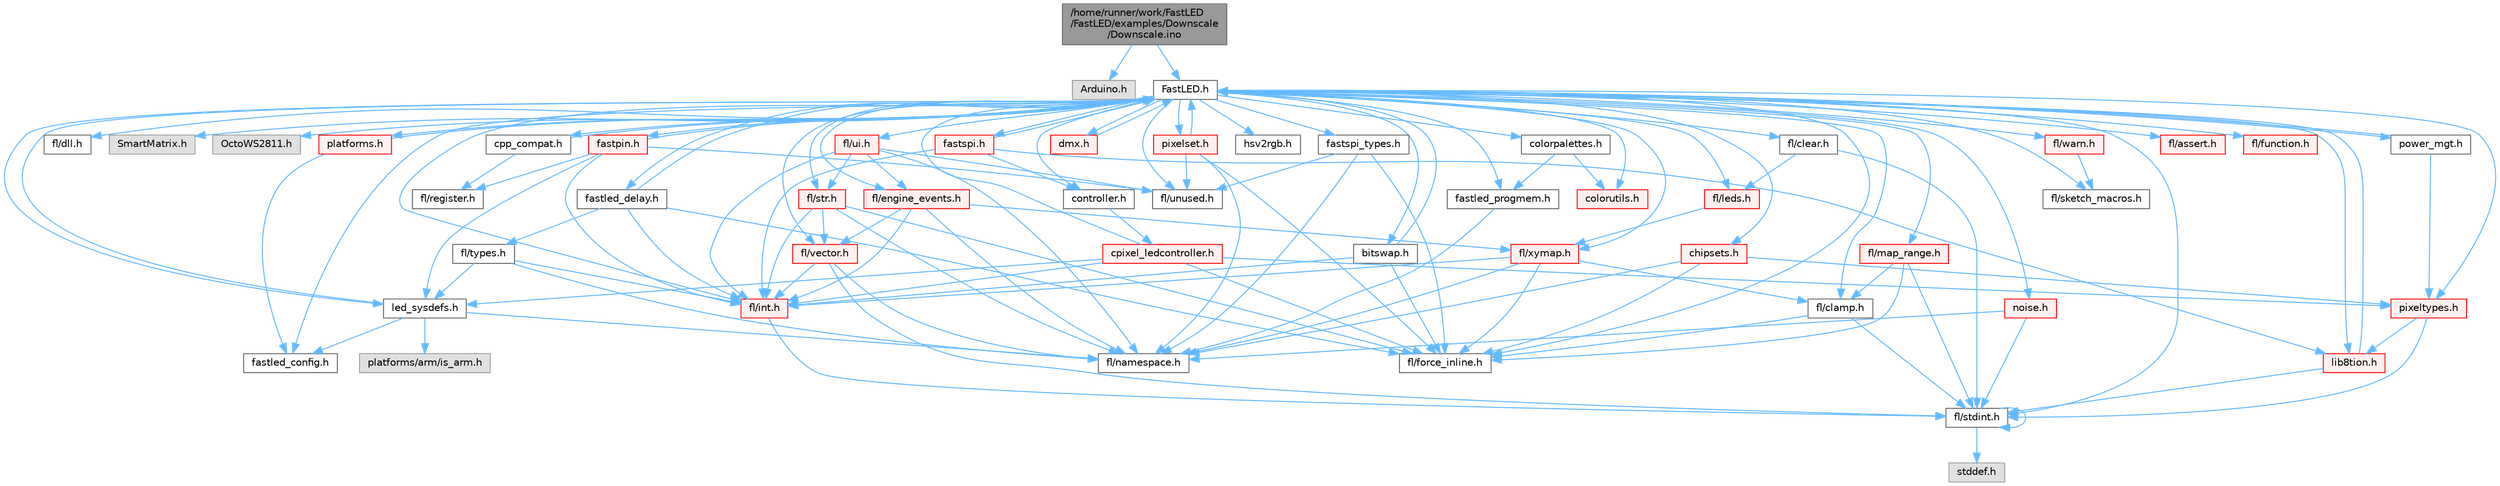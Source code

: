 digraph "/home/runner/work/FastLED/FastLED/examples/Downscale/Downscale.ino"
{
 // INTERACTIVE_SVG=YES
 // LATEX_PDF_SIZE
  bgcolor="transparent";
  edge [fontname=Helvetica,fontsize=10,labelfontname=Helvetica,labelfontsize=10];
  node [fontname=Helvetica,fontsize=10,shape=box,height=0.2,width=0.4];
  Node1 [id="Node000001",label="/home/runner/work/FastLED\l/FastLED/examples/Downscale\l/Downscale.ino",height=0.2,width=0.4,color="gray40", fillcolor="grey60", style="filled", fontcolor="black",tooltip=" "];
  Node1 -> Node2 [id="edge1_Node000001_Node000002",color="steelblue1",style="solid",tooltip=" "];
  Node2 [id="Node000002",label="Arduino.h",height=0.2,width=0.4,color="grey60", fillcolor="#E0E0E0", style="filled",tooltip=" "];
  Node1 -> Node3 [id="edge2_Node000001_Node000003",color="steelblue1",style="solid",tooltip=" "];
  Node3 [id="Node000003",label="FastLED.h",height=0.2,width=0.4,color="grey40", fillcolor="white", style="filled",URL="$db/d97/_fast_l_e_d_8h.html",tooltip="central include file for FastLED, defines the CFastLED class/object"];
  Node3 -> Node4 [id="edge3_Node000003_Node000004",color="steelblue1",style="solid",tooltip=" "];
  Node4 [id="Node000004",label="fl/stdint.h",height=0.2,width=0.4,color="grey40", fillcolor="white", style="filled",URL="$df/dd8/stdint_8h.html",tooltip=" "];
  Node4 -> Node5 [id="edge4_Node000004_Node000005",color="steelblue1",style="solid",tooltip=" "];
  Node5 [id="Node000005",label="stddef.h",height=0.2,width=0.4,color="grey60", fillcolor="#E0E0E0", style="filled",tooltip=" "];
  Node4 -> Node4 [id="edge5_Node000004_Node000004",color="steelblue1",style="solid",tooltip=" "];
  Node3 -> Node6 [id="edge6_Node000003_Node000006",color="steelblue1",style="solid",tooltip=" "];
  Node6 [id="Node000006",label="fl/dll.h",height=0.2,width=0.4,color="grey40", fillcolor="white", style="filled",URL="$d3/d4b/dll_8h.html",tooltip="FastLED dynamic library interface - lightweight header for external callers."];
  Node3 -> Node7 [id="edge7_Node000003_Node000007",color="steelblue1",style="solid",tooltip=" "];
  Node7 [id="Node000007",label="SmartMatrix.h",height=0.2,width=0.4,color="grey60", fillcolor="#E0E0E0", style="filled",tooltip=" "];
  Node3 -> Node8 [id="edge8_Node000003_Node000008",color="steelblue1",style="solid",tooltip=" "];
  Node8 [id="Node000008",label="OctoWS2811.h",height=0.2,width=0.4,color="grey60", fillcolor="#E0E0E0", style="filled",tooltip=" "];
  Node3 -> Node9 [id="edge9_Node000003_Node000009",color="steelblue1",style="solid",tooltip=" "];
  Node9 [id="Node000009",label="fl/force_inline.h",height=0.2,width=0.4,color="grey40", fillcolor="white", style="filled",URL="$d4/d64/force__inline_8h.html",tooltip=" "];
  Node3 -> Node10 [id="edge10_Node000003_Node000010",color="steelblue1",style="solid",tooltip=" "];
  Node10 [id="Node000010",label="cpp_compat.h",height=0.2,width=0.4,color="grey40", fillcolor="white", style="filled",URL="$d9/d13/cpp__compat_8h.html",tooltip="Compatibility functions based on C++ version."];
  Node10 -> Node3 [id="edge11_Node000010_Node000003",color="steelblue1",style="solid",tooltip=" "];
  Node10 -> Node11 [id="edge12_Node000010_Node000011",color="steelblue1",style="solid",tooltip=" "];
  Node11 [id="Node000011",label="fl/register.h",height=0.2,width=0.4,color="grey40", fillcolor="white", style="filled",URL="$df/d80/register_8h.html",tooltip=" "];
  Node3 -> Node12 [id="edge13_Node000003_Node000012",color="steelblue1",style="solid",tooltip=" "];
  Node12 [id="Node000012",label="fastled_config.h",height=0.2,width=0.4,color="grey40", fillcolor="white", style="filled",URL="$d5/d11/fastled__config_8h.html",tooltip="Contains definitions that can be used to configure FastLED at compile time."];
  Node3 -> Node13 [id="edge14_Node000003_Node000013",color="steelblue1",style="solid",tooltip=" "];
  Node13 [id="Node000013",label="led_sysdefs.h",height=0.2,width=0.4,color="grey40", fillcolor="white", style="filled",URL="$d9/d3e/led__sysdefs_8h.html",tooltip="Determines which platform system definitions to include."];
  Node13 -> Node3 [id="edge15_Node000013_Node000003",color="steelblue1",style="solid",tooltip=" "];
  Node13 -> Node12 [id="edge16_Node000013_Node000012",color="steelblue1",style="solid",tooltip=" "];
  Node13 -> Node14 [id="edge17_Node000013_Node000014",color="steelblue1",style="solid",tooltip=" "];
  Node14 [id="Node000014",label="platforms/arm/is_arm.h",height=0.2,width=0.4,color="grey60", fillcolor="#E0E0E0", style="filled",tooltip=" "];
  Node13 -> Node15 [id="edge18_Node000013_Node000015",color="steelblue1",style="solid",tooltip=" "];
  Node15 [id="Node000015",label="fl/namespace.h",height=0.2,width=0.4,color="grey40", fillcolor="white", style="filled",URL="$df/d2a/namespace_8h.html",tooltip="Implements the FastLED namespace macros."];
  Node3 -> Node16 [id="edge19_Node000003_Node000016",color="steelblue1",style="solid",tooltip=" "];
  Node16 [id="Node000016",label="fastled_delay.h",height=0.2,width=0.4,color="grey40", fillcolor="white", style="filled",URL="$d0/da8/fastled__delay_8h.html",tooltip="Utility functions and classes for managing delay cycles."];
  Node16 -> Node3 [id="edge20_Node000016_Node000003",color="steelblue1",style="solid",tooltip=" "];
  Node16 -> Node17 [id="edge21_Node000016_Node000017",color="steelblue1",style="solid",tooltip=" "];
  Node17 [id="Node000017",label="fl/types.h",height=0.2,width=0.4,color="grey40", fillcolor="white", style="filled",URL="$d7/da1/fl_2types_8h.html",tooltip=" "];
  Node17 -> Node15 [id="edge22_Node000017_Node000015",color="steelblue1",style="solid",tooltip=" "];
  Node17 -> Node18 [id="edge23_Node000017_Node000018",color="steelblue1",style="solid",tooltip=" "];
  Node18 [id="Node000018",label="fl/int.h",height=0.2,width=0.4,color="red", fillcolor="#FFF0F0", style="filled",URL="$d3/d7e/int_8h.html",tooltip=" "];
  Node18 -> Node4 [id="edge24_Node000018_Node000004",color="steelblue1",style="solid",tooltip=" "];
  Node17 -> Node13 [id="edge25_Node000017_Node000013",color="steelblue1",style="solid",tooltip=" "];
  Node16 -> Node9 [id="edge26_Node000016_Node000009",color="steelblue1",style="solid",tooltip=" "];
  Node16 -> Node18 [id="edge27_Node000016_Node000018",color="steelblue1",style="solid",tooltip=" "];
  Node3 -> Node20 [id="edge28_Node000003_Node000020",color="steelblue1",style="solid",tooltip=" "];
  Node20 [id="Node000020",label="bitswap.h",height=0.2,width=0.4,color="grey40", fillcolor="white", style="filled",URL="$de/ded/bitswap_8h.html",tooltip="Functions for doing a rotation of bits/bytes used by parallel output."];
  Node20 -> Node3 [id="edge29_Node000020_Node000003",color="steelblue1",style="solid",tooltip=" "];
  Node20 -> Node9 [id="edge30_Node000020_Node000009",color="steelblue1",style="solid",tooltip=" "];
  Node20 -> Node18 [id="edge31_Node000020_Node000018",color="steelblue1",style="solid",tooltip=" "];
  Node3 -> Node21 [id="edge32_Node000003_Node000021",color="steelblue1",style="solid",tooltip=" "];
  Node21 [id="Node000021",label="controller.h",height=0.2,width=0.4,color="grey40", fillcolor="white", style="filled",URL="$d2/dd9/controller_8h.html",tooltip="deprecated: base definitions used by led controllers for writing out led data"];
  Node21 -> Node22 [id="edge33_Node000021_Node000022",color="steelblue1",style="solid",tooltip=" "];
  Node22 [id="Node000022",label="cpixel_ledcontroller.h",height=0.2,width=0.4,color="red", fillcolor="#FFF0F0", style="filled",URL="$d9/d57/cpixel__ledcontroller_8h.html",tooltip="defines the templated version of the CLEDController class"];
  Node22 -> Node3 [id="edge34_Node000022_Node000003",color="steelblue1",style="solid",tooltip=" "];
  Node22 -> Node13 [id="edge35_Node000022_Node000013",color="steelblue1",style="solid",tooltip=" "];
  Node22 -> Node23 [id="edge36_Node000022_Node000023",color="steelblue1",style="solid",tooltip=" "];
  Node23 [id="Node000023",label="pixeltypes.h",height=0.2,width=0.4,color="red", fillcolor="#FFF0F0", style="filled",URL="$d2/dba/pixeltypes_8h.html",tooltip="Includes defintions for RGB and HSV pixels."];
  Node23 -> Node4 [id="edge37_Node000023_Node000004",color="steelblue1",style="solid",tooltip=" "];
  Node23 -> Node24 [id="edge38_Node000023_Node000024",color="steelblue1",style="solid",tooltip=" "];
  Node24 [id="Node000024",label="lib8tion.h",height=0.2,width=0.4,color="red", fillcolor="#FFF0F0", style="filled",URL="$df/da5/lib8tion_8h.html",tooltip="Fast, efficient 8-bit math functions specifically designed for high-performance LED programming."];
  Node24 -> Node3 [id="edge39_Node000024_Node000003",color="steelblue1",style="solid",tooltip=" "];
  Node24 -> Node4 [id="edge40_Node000024_Node000004",color="steelblue1",style="solid",tooltip=" "];
  Node22 -> Node9 [id="edge41_Node000022_Node000009",color="steelblue1",style="solid",tooltip=" "];
  Node22 -> Node18 [id="edge42_Node000022_Node000018",color="steelblue1",style="solid",tooltip=" "];
  Node3 -> Node120 [id="edge43_Node000003_Node000120",color="steelblue1",style="solid",tooltip=" "];
  Node120 [id="Node000120",label="fastpin.h",height=0.2,width=0.4,color="red", fillcolor="#FFF0F0", style="filled",URL="$db/d65/fastpin_8h.html",tooltip="Class base definitions for defining fast pin access."];
  Node120 -> Node3 [id="edge44_Node000120_Node000003",color="steelblue1",style="solid",tooltip=" "];
  Node120 -> Node13 [id="edge45_Node000120_Node000013",color="steelblue1",style="solid",tooltip=" "];
  Node120 -> Node57 [id="edge46_Node000120_Node000057",color="steelblue1",style="solid",tooltip=" "];
  Node57 [id="Node000057",label="fl/unused.h",height=0.2,width=0.4,color="grey40", fillcolor="white", style="filled",URL="$d8/d4b/unused_8h.html",tooltip=" "];
  Node120 -> Node18 [id="edge47_Node000120_Node000018",color="steelblue1",style="solid",tooltip=" "];
  Node120 -> Node11 [id="edge48_Node000120_Node000011",color="steelblue1",style="solid",tooltip=" "];
  Node3 -> Node121 [id="edge49_Node000003_Node000121",color="steelblue1",style="solid",tooltip=" "];
  Node121 [id="Node000121",label="fastspi_types.h",height=0.2,width=0.4,color="grey40", fillcolor="white", style="filled",URL="$d2/ddb/fastspi__types_8h.html",tooltip="Data types and constants used by SPI interfaces."];
  Node121 -> Node9 [id="edge50_Node000121_Node000009",color="steelblue1",style="solid",tooltip=" "];
  Node121 -> Node15 [id="edge51_Node000121_Node000015",color="steelblue1",style="solid",tooltip=" "];
  Node121 -> Node57 [id="edge52_Node000121_Node000057",color="steelblue1",style="solid",tooltip=" "];
  Node3 -> Node122 [id="edge53_Node000003_Node000122",color="steelblue1",style="solid",tooltip=" "];
  Node122 [id="Node000122",label="dmx.h",height=0.2,width=0.4,color="red", fillcolor="#FFF0F0", style="filled",URL="$d3/de1/dmx_8h.html",tooltip="Defines the DMX512-based LED controllers."];
  Node122 -> Node3 [id="edge54_Node000122_Node000003",color="steelblue1",style="solid",tooltip=" "];
  Node3 -> Node125 [id="edge55_Node000003_Node000125",color="steelblue1",style="solid",tooltip=" "];
  Node125 [id="Node000125",label="platforms.h",height=0.2,width=0.4,color="red", fillcolor="#FFF0F0", style="filled",URL="$da/dc9/platforms_8h.html",tooltip="Determines which platforms headers to include."];
  Node125 -> Node3 [id="edge56_Node000125_Node000003",color="steelblue1",style="solid",tooltip=" "];
  Node125 -> Node12 [id="edge57_Node000125_Node000012",color="steelblue1",style="solid",tooltip=" "];
  Node3 -> Node33 [id="edge58_Node000003_Node000033",color="steelblue1",style="solid",tooltip=" "];
  Node33 [id="Node000033",label="fastled_progmem.h",height=0.2,width=0.4,color="grey40", fillcolor="white", style="filled",URL="$df/dab/fastled__progmem_8h.html",tooltip="Wrapper definitions to allow seamless use of PROGMEM in environments that have it."];
  Node33 -> Node15 [id="edge59_Node000033_Node000015",color="steelblue1",style="solid",tooltip=" "];
  Node3 -> Node24 [id="edge60_Node000003_Node000024",color="steelblue1",style="solid",tooltip=" "];
  Node3 -> Node23 [id="edge61_Node000003_Node000023",color="steelblue1",style="solid",tooltip=" "];
  Node3 -> Node81 [id="edge62_Node000003_Node000081",color="steelblue1",style="solid",tooltip=" "];
  Node81 [id="Node000081",label="hsv2rgb.h",height=0.2,width=0.4,color="grey40", fillcolor="white", style="filled",URL="$de/d9a/hsv2rgb_8h.html",tooltip="Functions to convert from the HSV colorspace to the RGB colorspace."];
  Node3 -> Node127 [id="edge63_Node000003_Node000127",color="steelblue1",style="solid",tooltip=" "];
  Node127 [id="Node000127",label="colorutils.h",height=0.2,width=0.4,color="red", fillcolor="#FFF0F0", style="filled",URL="$d1/dfb/colorutils_8h.html",tooltip=" "];
  Node3 -> Node132 [id="edge64_Node000003_Node000132",color="steelblue1",style="solid",tooltip=" "];
  Node132 [id="Node000132",label="pixelset.h",height=0.2,width=0.4,color="red", fillcolor="#FFF0F0", style="filled",URL="$d4/d46/pixelset_8h.html",tooltip="Declares classes for managing logical groups of LEDs."];
  Node132 -> Node9 [id="edge65_Node000132_Node000009",color="steelblue1",style="solid",tooltip=" "];
  Node132 -> Node15 [id="edge66_Node000132_Node000015",color="steelblue1",style="solid",tooltip=" "];
  Node132 -> Node57 [id="edge67_Node000132_Node000057",color="steelblue1",style="solid",tooltip=" "];
  Node132 -> Node3 [id="edge68_Node000132_Node000003",color="steelblue1",style="solid",tooltip=" "];
  Node3 -> Node133 [id="edge69_Node000003_Node000133",color="steelblue1",style="solid",tooltip=" "];
  Node133 [id="Node000133",label="colorpalettes.h",height=0.2,width=0.4,color="grey40", fillcolor="white", style="filled",URL="$dc/dcc/colorpalettes_8h.html",tooltip="Declarations for the predefined color palettes supplied by FastLED."];
  Node133 -> Node127 [id="edge70_Node000133_Node000127",color="steelblue1",style="solid",tooltip=" "];
  Node133 -> Node33 [id="edge71_Node000133_Node000033",color="steelblue1",style="solid",tooltip=" "];
  Node3 -> Node134 [id="edge72_Node000003_Node000134",color="steelblue1",style="solid",tooltip=" "];
  Node134 [id="Node000134",label="noise.h",height=0.2,width=0.4,color="red", fillcolor="#FFF0F0", style="filled",URL="$d1/d31/noise_8h.html",tooltip="Functions to generate and fill arrays with noise."];
  Node134 -> Node4 [id="edge73_Node000134_Node000004",color="steelblue1",style="solid",tooltip=" "];
  Node134 -> Node15 [id="edge74_Node000134_Node000015",color="steelblue1",style="solid",tooltip=" "];
  Node3 -> Node135 [id="edge75_Node000003_Node000135",color="steelblue1",style="solid",tooltip=" "];
  Node135 [id="Node000135",label="power_mgt.h",height=0.2,width=0.4,color="grey40", fillcolor="white", style="filled",URL="$dc/d5b/power__mgt_8h.html",tooltip="Functions to limit the power used by FastLED."];
  Node135 -> Node3 [id="edge76_Node000135_Node000003",color="steelblue1",style="solid",tooltip=" "];
  Node135 -> Node23 [id="edge77_Node000135_Node000023",color="steelblue1",style="solid",tooltip=" "];
  Node3 -> Node136 [id="edge78_Node000003_Node000136",color="steelblue1",style="solid",tooltip=" "];
  Node136 [id="Node000136",label="fastspi.h",height=0.2,width=0.4,color="red", fillcolor="#FFF0F0", style="filled",URL="$d6/ddc/fastspi_8h.html",tooltip="Serial peripheral interface (SPI) definitions per platform."];
  Node136 -> Node3 [id="edge79_Node000136_Node000003",color="steelblue1",style="solid",tooltip=" "];
  Node136 -> Node21 [id="edge80_Node000136_Node000021",color="steelblue1",style="solid",tooltip=" "];
  Node136 -> Node24 [id="edge81_Node000136_Node000024",color="steelblue1",style="solid",tooltip=" "];
  Node136 -> Node18 [id="edge82_Node000136_Node000018",color="steelblue1",style="solid",tooltip=" "];
  Node3 -> Node138 [id="edge83_Node000003_Node000138",color="steelblue1",style="solid",tooltip=" "];
  Node138 [id="Node000138",label="chipsets.h",height=0.2,width=0.4,color="red", fillcolor="#FFF0F0", style="filled",URL="$db/d66/chipsets_8h.html",tooltip="Contains the bulk of the definitions for the various LED chipsets supported."];
  Node138 -> Node23 [id="edge84_Node000138_Node000023",color="steelblue1",style="solid",tooltip=" "];
  Node138 -> Node9 [id="edge85_Node000138_Node000009",color="steelblue1",style="solid",tooltip=" "];
  Node138 -> Node15 [id="edge86_Node000138_Node000015",color="steelblue1",style="solid",tooltip=" "];
  Node3 -> Node96 [id="edge87_Node000003_Node000096",color="steelblue1",style="solid",tooltip=" "];
  Node96 [id="Node000096",label="fl/engine_events.h",height=0.2,width=0.4,color="red", fillcolor="#FFF0F0", style="filled",URL="$db/dc0/engine__events_8h.html",tooltip=" "];
  Node96 -> Node15 [id="edge88_Node000096_Node000015",color="steelblue1",style="solid",tooltip=" "];
  Node96 -> Node70 [id="edge89_Node000096_Node000070",color="steelblue1",style="solid",tooltip=" "];
  Node70 [id="Node000070",label="fl/vector.h",height=0.2,width=0.4,color="red", fillcolor="#FFF0F0", style="filled",URL="$d6/d68/vector_8h.html",tooltip=" "];
  Node70 -> Node4 [id="edge90_Node000070_Node000004",color="steelblue1",style="solid",tooltip=" "];
  Node70 -> Node18 [id="edge91_Node000070_Node000018",color="steelblue1",style="solid",tooltip=" "];
  Node70 -> Node15 [id="edge92_Node000070_Node000015",color="steelblue1",style="solid",tooltip=" "];
  Node96 -> Node117 [id="edge93_Node000096_Node000117",color="steelblue1",style="solid",tooltip=" "];
  Node117 [id="Node000117",label="fl/xymap.h",height=0.2,width=0.4,color="red", fillcolor="#FFF0F0", style="filled",URL="$da/d61/xymap_8h.html",tooltip=" "];
  Node117 -> Node18 [id="edge94_Node000117_Node000018",color="steelblue1",style="solid",tooltip=" "];
  Node117 -> Node15 [id="edge95_Node000117_Node000015",color="steelblue1",style="solid",tooltip=" "];
  Node117 -> Node9 [id="edge96_Node000117_Node000009",color="steelblue1",style="solid",tooltip=" "];
  Node117 -> Node39 [id="edge97_Node000117_Node000039",color="steelblue1",style="solid",tooltip=" "];
  Node39 [id="Node000039",label="fl/clamp.h",height=0.2,width=0.4,color="grey40", fillcolor="white", style="filled",URL="$d6/dd3/clamp_8h.html",tooltip=" "];
  Node39 -> Node4 [id="edge98_Node000039_Node000004",color="steelblue1",style="solid",tooltip=" "];
  Node39 -> Node9 [id="edge99_Node000039_Node000009",color="steelblue1",style="solid",tooltip=" "];
  Node96 -> Node18 [id="edge100_Node000096_Node000018",color="steelblue1",style="solid",tooltip=" "];
  Node3 -> Node140 [id="edge101_Node000003_Node000140",color="steelblue1",style="solid",tooltip=" "];
  Node140 [id="Node000140",label="fl/leds.h",height=0.2,width=0.4,color="red", fillcolor="#FFF0F0", style="filled",URL="$da/d78/leds_8h.html",tooltip=" "];
  Node140 -> Node117 [id="edge102_Node000140_Node000117",color="steelblue1",style="solid",tooltip=" "];
  Node3 -> Node18 [id="edge103_Node000003_Node000018",color="steelblue1",style="solid",tooltip=" "];
  Node3 -> Node35 [id="edge104_Node000003_Node000035",color="steelblue1",style="solid",tooltip=" "];
  Node35 [id="Node000035",label="fl/str.h",height=0.2,width=0.4,color="red", fillcolor="#FFF0F0", style="filled",URL="$d1/d93/str_8h.html",tooltip=" "];
  Node35 -> Node18 [id="edge105_Node000035_Node000018",color="steelblue1",style="solid",tooltip=" "];
  Node35 -> Node15 [id="edge106_Node000035_Node000015",color="steelblue1",style="solid",tooltip=" "];
  Node35 -> Node70 [id="edge107_Node000035_Node000070",color="steelblue1",style="solid",tooltip=" "];
  Node35 -> Node9 [id="edge108_Node000035_Node000009",color="steelblue1",style="solid",tooltip=" "];
  Node3 -> Node117 [id="edge109_Node000003_Node000117",color="steelblue1",style="solid",tooltip=" "];
  Node3 -> Node39 [id="edge110_Node000003_Node000039",color="steelblue1",style="solid",tooltip=" "];
  Node3 -> Node40 [id="edge111_Node000003_Node000040",color="steelblue1",style="solid",tooltip=" "];
  Node40 [id="Node000040",label="fl/map_range.h",height=0.2,width=0.4,color="red", fillcolor="#FFF0F0", style="filled",URL="$d1/d47/map__range_8h.html",tooltip=" "];
  Node40 -> Node4 [id="edge112_Node000040_Node000004",color="steelblue1",style="solid",tooltip=" "];
  Node40 -> Node39 [id="edge113_Node000040_Node000039",color="steelblue1",style="solid",tooltip=" "];
  Node40 -> Node9 [id="edge114_Node000040_Node000009",color="steelblue1",style="solid",tooltip=" "];
  Node3 -> Node110 [id="edge115_Node000003_Node000110",color="steelblue1",style="solid",tooltip=" "];
  Node110 [id="Node000110",label="fl/warn.h",height=0.2,width=0.4,color="red", fillcolor="#FFF0F0", style="filled",URL="$de/d77/warn_8h.html",tooltip=" "];
  Node110 -> Node113 [id="edge116_Node000110_Node000113",color="steelblue1",style="solid",tooltip=" "];
  Node113 [id="Node000113",label="fl/sketch_macros.h",height=0.2,width=0.4,color="grey40", fillcolor="white", style="filled",URL="$d1/dbc/sketch__macros_8h.html",tooltip=" "];
  Node3 -> Node100 [id="edge117_Node000003_Node000100",color="steelblue1",style="solid",tooltip=" "];
  Node100 [id="Node000100",label="fl/assert.h",height=0.2,width=0.4,color="red", fillcolor="#FFF0F0", style="filled",URL="$dc/da7/assert_8h.html",tooltip=" "];
  Node3 -> Node57 [id="edge118_Node000003_Node000057",color="steelblue1",style="solid",tooltip=" "];
  Node3 -> Node70 [id="edge119_Node000003_Node000070",color="steelblue1",style="solid",tooltip=" "];
  Node3 -> Node115 [id="edge120_Node000003_Node000115",color="steelblue1",style="solid",tooltip=" "];
  Node115 [id="Node000115",label="fl/function.h",height=0.2,width=0.4,color="red", fillcolor="#FFF0F0", style="filled",URL="$dd/d67/function_8h.html",tooltip=" "];
  Node3 -> Node141 [id="edge121_Node000003_Node000141",color="steelblue1",style="solid",tooltip=" "];
  Node141 [id="Node000141",label="fl/clear.h",height=0.2,width=0.4,color="grey40", fillcolor="white", style="filled",URL="$df/db0/clear_8h.html",tooltip=" "];
  Node141 -> Node140 [id="edge122_Node000141_Node000140",color="steelblue1",style="solid",tooltip=" "];
  Node141 -> Node4 [id="edge123_Node000141_Node000004",color="steelblue1",style="solid",tooltip=" "];
  Node3 -> Node142 [id="edge124_Node000003_Node000142",color="steelblue1",style="solid",tooltip=" "];
  Node142 [id="Node000142",label="fl/ui.h",height=0.2,width=0.4,color="red", fillcolor="#FFF0F0", style="filled",URL="$d9/d3b/ui_8h.html",tooltip=" "];
  Node142 -> Node15 [id="edge125_Node000142_Node000015",color="steelblue1",style="solid",tooltip=" "];
  Node142 -> Node35 [id="edge126_Node000142_Node000035",color="steelblue1",style="solid",tooltip=" "];
  Node142 -> Node18 [id="edge127_Node000142_Node000018",color="steelblue1",style="solid",tooltip=" "];
  Node142 -> Node96 [id="edge128_Node000142_Node000096",color="steelblue1",style="solid",tooltip=" "];
  Node142 -> Node57 [id="edge129_Node000142_Node000057",color="steelblue1",style="solid",tooltip=" "];
  Node3 -> Node113 [id="edge130_Node000003_Node000113",color="steelblue1",style="solid",tooltip=" "];
}
